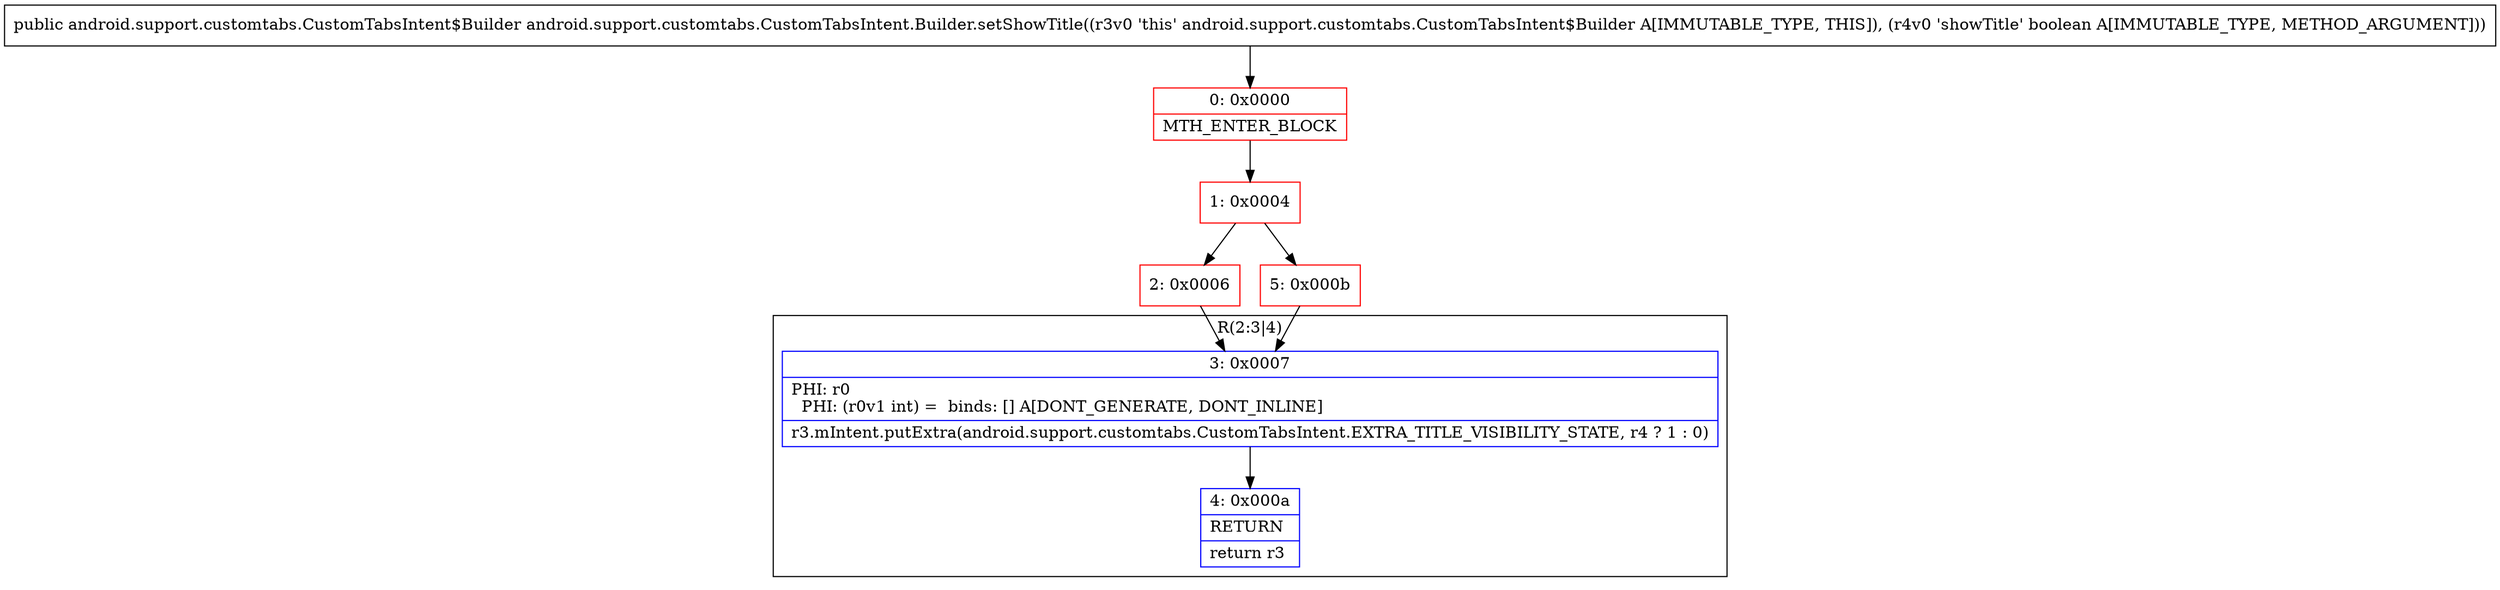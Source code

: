 digraph "CFG forandroid.support.customtabs.CustomTabsIntent.Builder.setShowTitle(Z)Landroid\/support\/customtabs\/CustomTabsIntent$Builder;" {
subgraph cluster_Region_1912413912 {
label = "R(2:3|4)";
node [shape=record,color=blue];
Node_3 [shape=record,label="{3\:\ 0x0007|PHI: r0 \l  PHI: (r0v1 int) =  binds: [] A[DONT_GENERATE, DONT_INLINE]\l|r3.mIntent.putExtra(android.support.customtabs.CustomTabsIntent.EXTRA_TITLE_VISIBILITY_STATE, r4 ? 1 : 0)\l}"];
Node_4 [shape=record,label="{4\:\ 0x000a|RETURN\l|return r3\l}"];
}
Node_0 [shape=record,color=red,label="{0\:\ 0x0000|MTH_ENTER_BLOCK\l}"];
Node_1 [shape=record,color=red,label="{1\:\ 0x0004}"];
Node_2 [shape=record,color=red,label="{2\:\ 0x0006}"];
Node_5 [shape=record,color=red,label="{5\:\ 0x000b}"];
MethodNode[shape=record,label="{public android.support.customtabs.CustomTabsIntent$Builder android.support.customtabs.CustomTabsIntent.Builder.setShowTitle((r3v0 'this' android.support.customtabs.CustomTabsIntent$Builder A[IMMUTABLE_TYPE, THIS]), (r4v0 'showTitle' boolean A[IMMUTABLE_TYPE, METHOD_ARGUMENT])) }"];
MethodNode -> Node_0;
Node_3 -> Node_4;
Node_0 -> Node_1;
Node_1 -> Node_2;
Node_1 -> Node_5;
Node_2 -> Node_3;
Node_5 -> Node_3;
}

